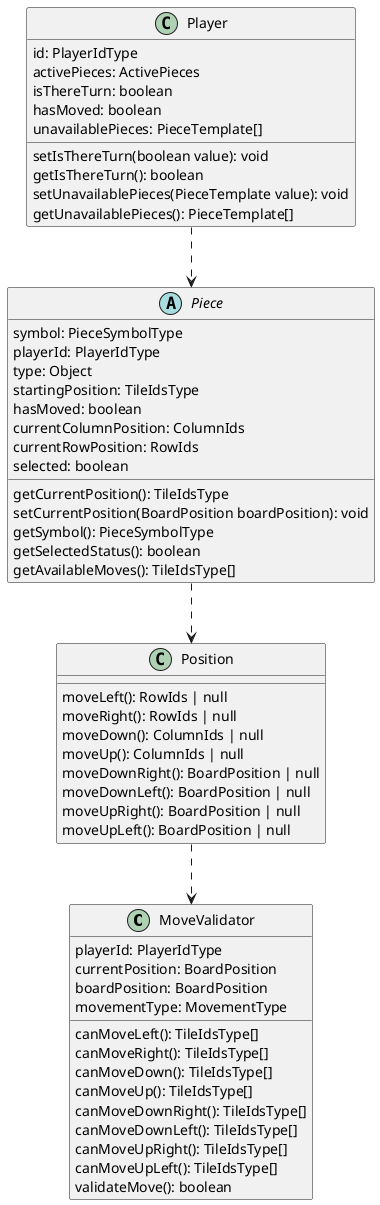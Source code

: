 @startuml Class dependencies setup

class MoveValidator {
  playerId: PlayerIdType
  currentPosition: BoardPosition
  boardPosition: BoardPosition
  movementType: MovementType
  canMoveLeft(): TileIdsType[]
  canMoveRight(): TileIdsType[]
  canMoveDown(): TileIdsType[]
  canMoveUp(): TileIdsType[]
  canMoveDownRight(): TileIdsType[]
  canMoveDownLeft(): TileIdsType[]
  canMoveUpRight(): TileIdsType[]
  canMoveUpLeft(): TileIdsType[]
  validateMove(): boolean
}

class Position {
  moveLeft(): RowIds | null
  moveRight(): RowIds | null
  moveDown(): ColumnIds | null
  moveUp(): ColumnIds | null
  moveDownRight(): BoardPosition | null
  moveDownLeft(): BoardPosition | null
  moveUpRight(): BoardPosition | null
  moveUpLeft(): BoardPosition | null
}

abstract class Piece {
    symbol: PieceSymbolType
    playerId: PlayerIdType
    type: Object
    startingPosition: TileIdsType
    hasMoved: boolean
    currentColumnPosition: ColumnIds
    currentRowPosition: RowIds
    selected: boolean
    getCurrentPosition(): TileIdsType
    setCurrentPosition(BoardPosition boardPosition): void
    getSymbol(): PieceSymbolType
    getSelectedStatus(): boolean
    getAvailableMoves(): TileIdsType[]

}



class Player {
  id: PlayerIdType
  activePieces: ActivePieces
  isThereTurn: boolean
  hasMoved: boolean
  unavailablePieces: PieceTemplate[]
  setIsThereTurn(boolean value): void
  getIsThereTurn(): boolean 
  setUnavailablePieces(PieceTemplate value): void
  getUnavailablePieces(): PieceTemplate[]
}

Player ..> Piece
Piece ..> Position 
Position ..> MoveValidator
@enduml